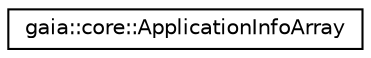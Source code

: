 digraph G
{
  edge [fontname="Helvetica",fontsize="10",labelfontname="Helvetica",labelfontsize="10"];
  node [fontname="Helvetica",fontsize="10",shape=record];
  rankdir=LR;
  Node1 [label="gaia::core::ApplicationInfoArray",height=0.2,width=0.4,color="black", fillcolor="white", style="filled",URL="$de/d35/classgaia_1_1core_1_1_application_info_array.html"];
}
